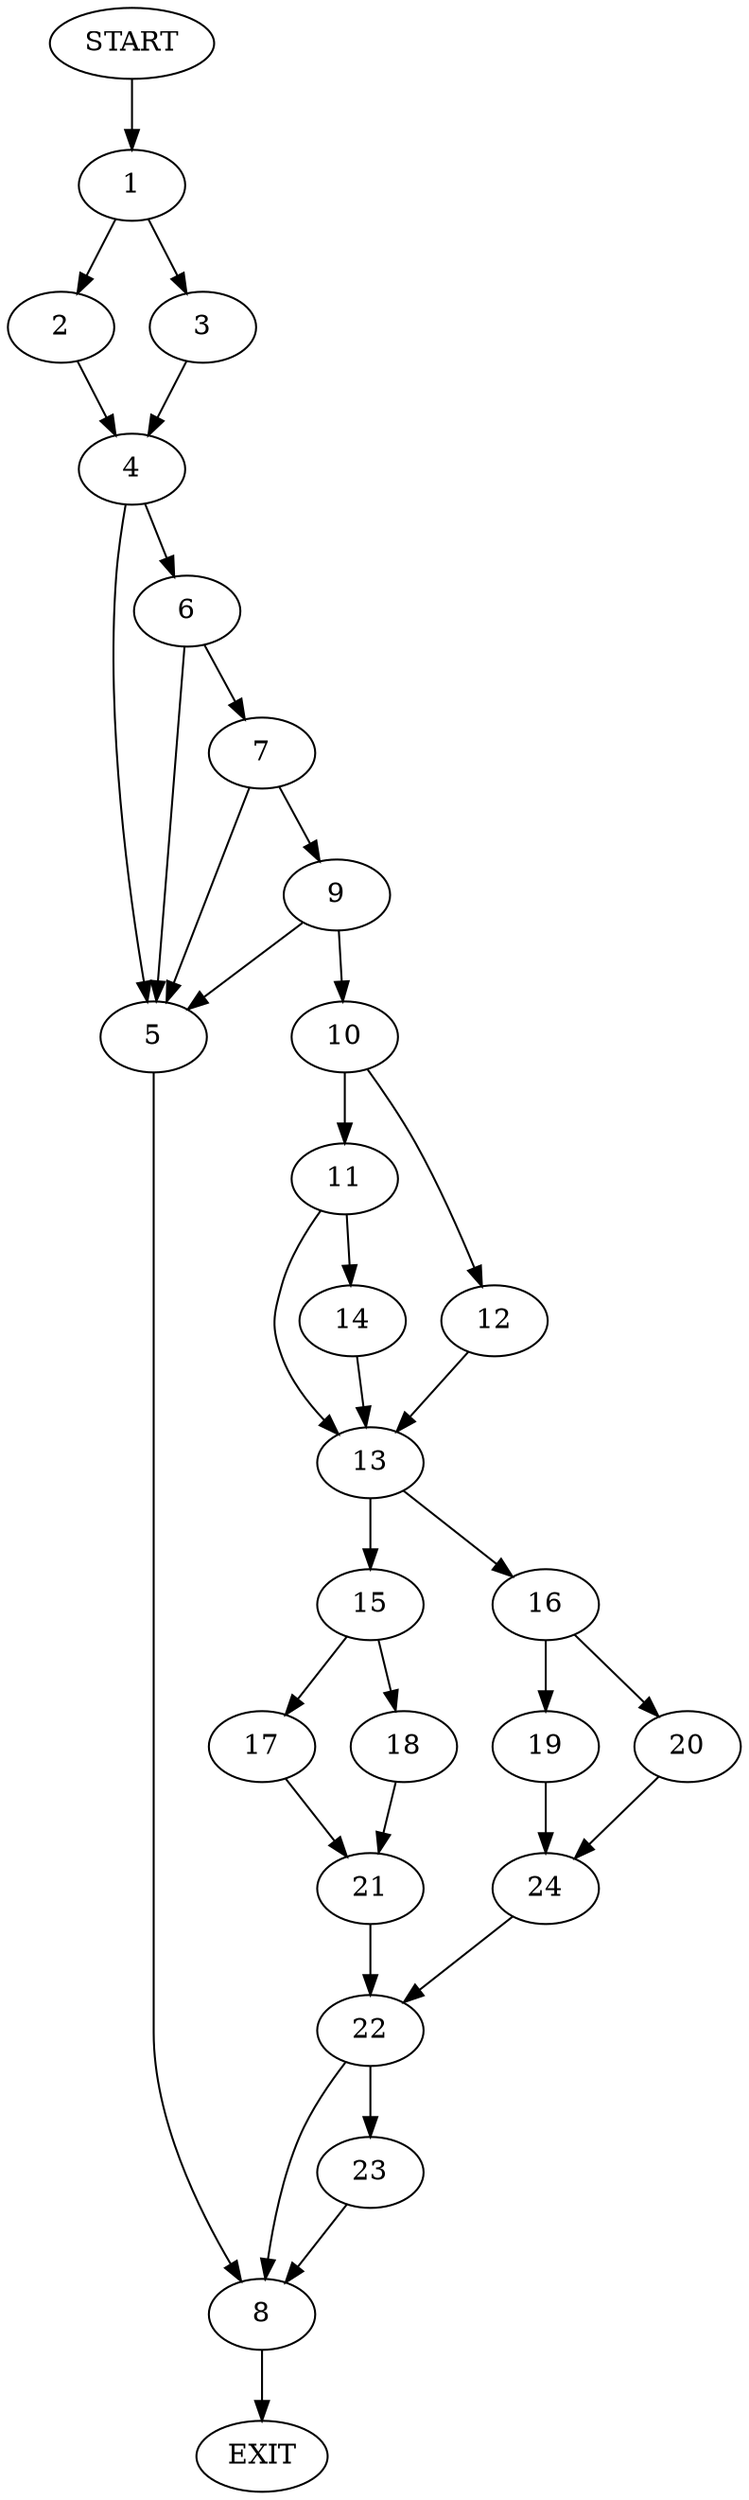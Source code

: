 digraph {
0 [label="START"]
25 [label="EXIT"]
0 -> 1
1 -> 2
1 -> 3
2 -> 4
3 -> 4
4 -> 5
4 -> 6
6 -> 5
6 -> 7
5 -> 8
7 -> 5
7 -> 9
9 -> 10
9 -> 5
10 -> 11
10 -> 12
8 -> 25
12 -> 13
11 -> 13
11 -> 14
13 -> 15
13 -> 16
14 -> 13
15 -> 17
15 -> 18
16 -> 19
16 -> 20
17 -> 21
18 -> 21
21 -> 22
22 -> 8
22 -> 23
20 -> 24
19 -> 24
24 -> 22
23 -> 8
}
